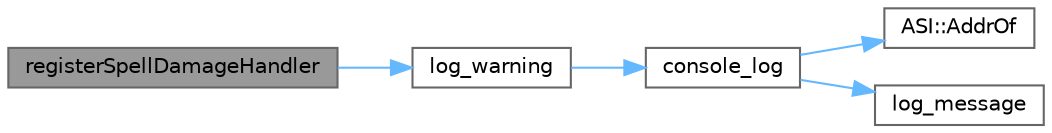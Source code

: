 digraph "registerSpellDamageHandler"
{
 // LATEX_PDF_SIZE
  bgcolor="transparent";
  edge [fontname=Helvetica,fontsize=10,labelfontname=Helvetica,labelfontsize=10];
  node [fontname=Helvetica,fontsize=10,shape=box,height=0.2,width=0.4];
  rankdir="LR";
  Node1 [id="Node000001",label="registerSpellDamageHandler",height=0.2,width=0.4,color="gray40", fillcolor="grey60", style="filled", fontcolor="black",tooltip=" "];
  Node1 -> Node2 [id="edge1_Node000001_Node000002",color="steelblue1",style="solid",tooltip=" "];
  Node2 [id="Node000002",label="log_warning",height=0.2,width=0.4,color="grey40", fillcolor="white", style="filled",URL="$sf__wrappers_8c.html#a825433b084e07dce191049d45ecdde2a",tooltip=" "];
  Node2 -> Node3 [id="edge2_Node000002_Node000003",color="steelblue1",style="solid",tooltip=" "];
  Node3 [id="Node000003",label="console_log",height=0.2,width=0.4,color="grey40", fillcolor="white", style="filled",URL="$sf__console__hook_8c.html#af6b694e632c7b92e802468161b511edf",tooltip=" "];
  Node3 -> Node4 [id="edge3_Node000003_Node000004",color="steelblue1",style="solid",tooltip=" "];
  Node4 [id="Node000004",label="ASI::AddrOf",height=0.2,width=0.4,color="grey40", fillcolor="white", style="filled",URL="$namespace_a_s_i.html#a05ca5acefdcb7e955f472b60e5511a1a",tooltip="returns \"real\" virtual address of given memory offset"];
  Node3 -> Node5 [id="edge4_Node000003_Node000005",color="steelblue1",style="solid",tooltip=" "];
  Node5 [id="Node000005",label="log_message",height=0.2,width=0.4,color="grey40", fillcolor="white", style="filled",URL="$sf__wrappers_8c.html#ac5c95c4eeefbc3d135cafe996908b639",tooltip=" "];
}
